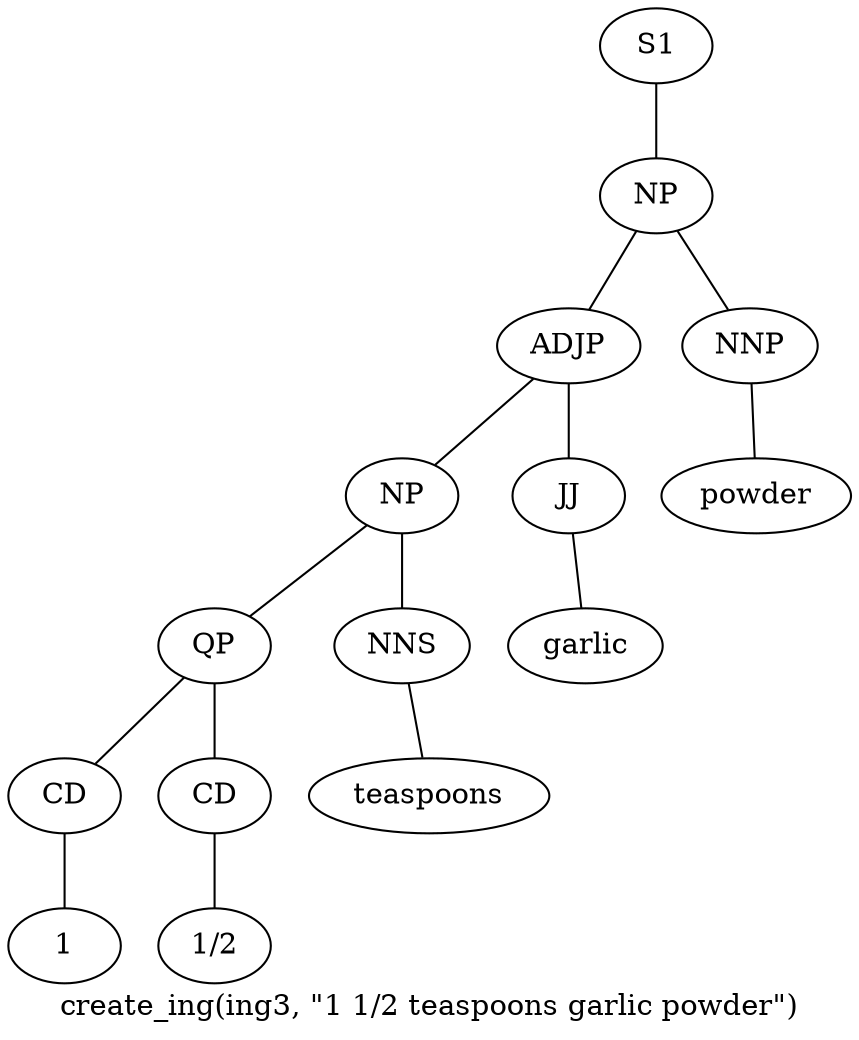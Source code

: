 graph SyntaxGraph {
	label = "create_ing(ing3, \"1 1/2 teaspoons garlic powder\")";
	Node0 [label="S1"];
	Node1 [label="NP"];
	Node2 [label="ADJP"];
	Node3 [label="NP"];
	Node4 [label="QP"];
	Node5 [label="CD"];
	Node6 [label="1"];
	Node7 [label="CD"];
	Node8 [label="1/2"];
	Node9 [label="NNS"];
	Node10 [label="teaspoons"];
	Node11 [label="JJ"];
	Node12 [label="garlic"];
	Node13 [label="NNP"];
	Node14 [label="powder"];

	Node0 -- Node1;
	Node1 -- Node2;
	Node1 -- Node13;
	Node2 -- Node3;
	Node2 -- Node11;
	Node3 -- Node4;
	Node3 -- Node9;
	Node4 -- Node5;
	Node4 -- Node7;
	Node5 -- Node6;
	Node7 -- Node8;
	Node9 -- Node10;
	Node11 -- Node12;
	Node13 -- Node14;
}